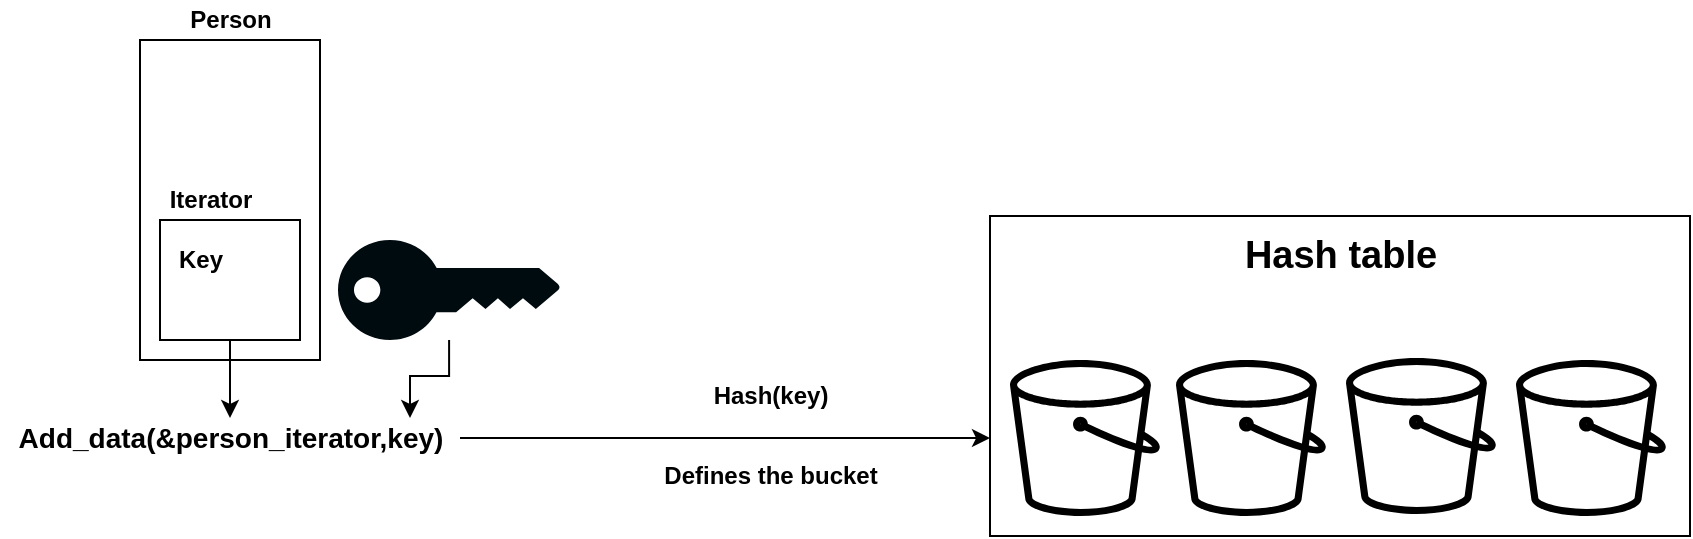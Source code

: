 <mxfile version="13.10.1" type="device"><diagram id="6t7hKcJVJqSLA8Sx2gCV" name="Page-1"><mxGraphModel dx="1350" dy="-381" grid="1" gridSize="10" guides="1" tooltips="1" connect="1" arrows="1" fold="1" page="1" pageScale="1" pageWidth="600" pageHeight="100" math="0" shadow="0"><root><mxCell id="0"/><mxCell id="1" parent="0"/><mxCell id="4R56sqiUFnYd2mJs3r1t-19" value="" style="rounded=0;whiteSpace=wrap;html=1;" parent="1" vertex="1"><mxGeometry x="520" y="1250" width="350" height="160" as="geometry"/></mxCell><mxCell id="4R56sqiUFnYd2mJs3r1t-33" value="&lt;font style=&quot;font-size: 19px&quot;&gt;&lt;b&gt;Hash table&lt;/b&gt;&lt;/font&gt;" style="text;html=1;resizable=0;autosize=1;align=center;verticalAlign=middle;points=[];fillColor=none;strokeColor=none;rounded=0;" parent="1" vertex="1"><mxGeometry x="640" y="1260" width="110" height="20" as="geometry"/></mxCell><mxCell id="4R56sqiUFnYd2mJs3r1t-36" value="" style="rounded=0;whiteSpace=wrap;html=1;" parent="1" vertex="1"><mxGeometry x="95" y="1162" width="90" height="160" as="geometry"/></mxCell><mxCell id="__7LaWLc_Cr5BOYvMiKX-4" value="" style="edgeStyle=orthogonalEdgeStyle;rounded=0;orthogonalLoop=1;jettySize=auto;html=1;" edge="1" parent="1" source="4R56sqiUFnYd2mJs3r1t-41" target="__7LaWLc_Cr5BOYvMiKX-1"><mxGeometry relative="1" as="geometry"/></mxCell><mxCell id="4R56sqiUFnYd2mJs3r1t-41" value="" style="rounded=0;whiteSpace=wrap;html=1;" parent="1" vertex="1"><mxGeometry x="105" y="1252" width="70" height="60" as="geometry"/></mxCell><mxCell id="4R56sqiUFnYd2mJs3r1t-42" value="Person" style="text;html=1;resizable=0;autosize=1;align=center;verticalAlign=middle;points=[];fillColor=none;strokeColor=none;rounded=0;fontStyle=1" parent="1" vertex="1"><mxGeometry x="110" y="1142" width="60" height="20" as="geometry"/></mxCell><mxCell id="4R56sqiUFnYd2mJs3r1t-46" value="Iterator" style="text;html=1;resizable=0;autosize=1;align=center;verticalAlign=middle;points=[];fillColor=none;strokeColor=none;rounded=0;fontStyle=1" parent="1" vertex="1"><mxGeometry x="100" y="1232" width="60" height="20" as="geometry"/></mxCell><mxCell id="4R56sqiUFnYd2mJs3r1t-47" value="Key" style="text;html=1;resizable=0;autosize=1;align=center;verticalAlign=middle;points=[];fillColor=none;strokeColor=none;rounded=0;fontStyle=1" parent="1" vertex="1"><mxGeometry x="105" y="1262" width="40" height="20" as="geometry"/></mxCell><mxCell id="__7LaWLc_Cr5BOYvMiKX-5" value="" style="edgeStyle=orthogonalEdgeStyle;rounded=0;orthogonalLoop=1;jettySize=auto;html=1;" edge="1" parent="1" source="4R56sqiUFnYd2mJs3r1t-55" target="__7LaWLc_Cr5BOYvMiKX-1"><mxGeometry relative="1" as="geometry"><Array as="points"><mxPoint x="250" y="1330"/><mxPoint x="230" y="1330"/></Array></mxGeometry></mxCell><mxCell id="4R56sqiUFnYd2mJs3r1t-55" value="" style="points=[[0,0.5,0],[0.24,0,0],[0.5,0.28,0],[0.995,0.475,0],[0.5,0.72,0],[0.24,1,0]];verticalLabelPosition=bottom;html=1;verticalAlign=top;aspect=fixed;align=center;pointerEvents=1;shape=mxgraph.cisco19.key;fillColor=#000B0F;strokeColor=none;" parent="1" vertex="1"><mxGeometry x="194" y="1262" width="111.11" height="50" as="geometry"/></mxCell><mxCell id="4R56sqiUFnYd2mJs3r1t-56" value="" style="outlineConnect=0;fontColor=#232F3E;gradientColor=none;fillColor=#000000;strokeColor=none;dashed=0;verticalLabelPosition=bottom;verticalAlign=top;align=center;html=1;fontSize=12;fontStyle=0;aspect=fixed;pointerEvents=1;shape=mxgraph.aws4.bucket;" parent="1" vertex="1"><mxGeometry x="530" y="1322" width="75" height="78" as="geometry"/></mxCell><mxCell id="4R56sqiUFnYd2mJs3r1t-57" value="" style="outlineConnect=0;fontColor=#232F3E;gradientColor=none;fillColor=#000000;strokeColor=none;dashed=0;verticalLabelPosition=bottom;verticalAlign=top;align=center;html=1;fontSize=12;fontStyle=0;aspect=fixed;pointerEvents=1;shape=mxgraph.aws4.bucket;" parent="1" vertex="1"><mxGeometry x="613" y="1322" width="75" height="78" as="geometry"/></mxCell><mxCell id="4R56sqiUFnYd2mJs3r1t-58" value="" style="outlineConnect=0;fontColor=#232F3E;gradientColor=none;fillColor=#000000;strokeColor=none;dashed=0;verticalLabelPosition=bottom;verticalAlign=top;align=center;html=1;fontSize=12;fontStyle=0;aspect=fixed;pointerEvents=1;shape=mxgraph.aws4.bucket;" parent="1" vertex="1"><mxGeometry x="698" y="1321" width="75" height="78" as="geometry"/></mxCell><mxCell id="4R56sqiUFnYd2mJs3r1t-59" value="" style="outlineConnect=0;fontColor=#232F3E;gradientColor=none;fillColor=#000000;strokeColor=none;dashed=0;verticalLabelPosition=bottom;verticalAlign=top;align=center;html=1;fontSize=12;fontStyle=0;aspect=fixed;pointerEvents=1;shape=mxgraph.aws4.bucket;" parent="1" vertex="1"><mxGeometry x="783" y="1322" width="75" height="78" as="geometry"/></mxCell><mxCell id="4R56sqiUFnYd2mJs3r1t-70" value="&lt;font style=&quot;font-size: 12px&quot;&gt;Hash(key)&lt;/font&gt;" style="text;html=1;resizable=0;autosize=1;align=center;verticalAlign=middle;points=[];fillColor=none;strokeColor=none;rounded=0;fontStyle=1" parent="1" vertex="1"><mxGeometry x="375" y="1330" width="70" height="20" as="geometry"/></mxCell><mxCell id="4R56sqiUFnYd2mJs3r1t-71" value="&lt;font style=&quot;font-size: 12px&quot;&gt;&lt;b&gt;Defines the bucket&lt;/b&gt;&lt;/font&gt;" style="text;html=1;resizable=0;autosize=1;align=center;verticalAlign=middle;points=[];fillColor=none;strokeColor=none;rounded=0;" parent="1" vertex="1"><mxGeometry x="350" y="1370" width="120" height="20" as="geometry"/></mxCell><mxCell id="__7LaWLc_Cr5BOYvMiKX-3" value="" style="edgeStyle=orthogonalEdgeStyle;rounded=0;orthogonalLoop=1;jettySize=auto;html=1;entryX=0;entryY=0.694;entryDx=0;entryDy=0;entryPerimeter=0;" edge="1" parent="1" source="__7LaWLc_Cr5BOYvMiKX-1" target="4R56sqiUFnYd2mJs3r1t-19"><mxGeometry relative="1" as="geometry"><mxPoint x="335" y="1361" as="targetPoint"/></mxGeometry></mxCell><mxCell id="__7LaWLc_Cr5BOYvMiKX-1" value="&lt;b&gt;&lt;font style=&quot;font-size: 14px&quot;&gt;Add_data(&amp;amp;person_iterator,key)&lt;/font&gt;&lt;/b&gt;" style="text;html=1;resizable=0;autosize=1;align=center;verticalAlign=middle;points=[];fillColor=none;strokeColor=none;rounded=0;" vertex="1" parent="1"><mxGeometry x="25" y="1351" width="230" height="20" as="geometry"/></mxCell></root></mxGraphModel></diagram></mxfile>
